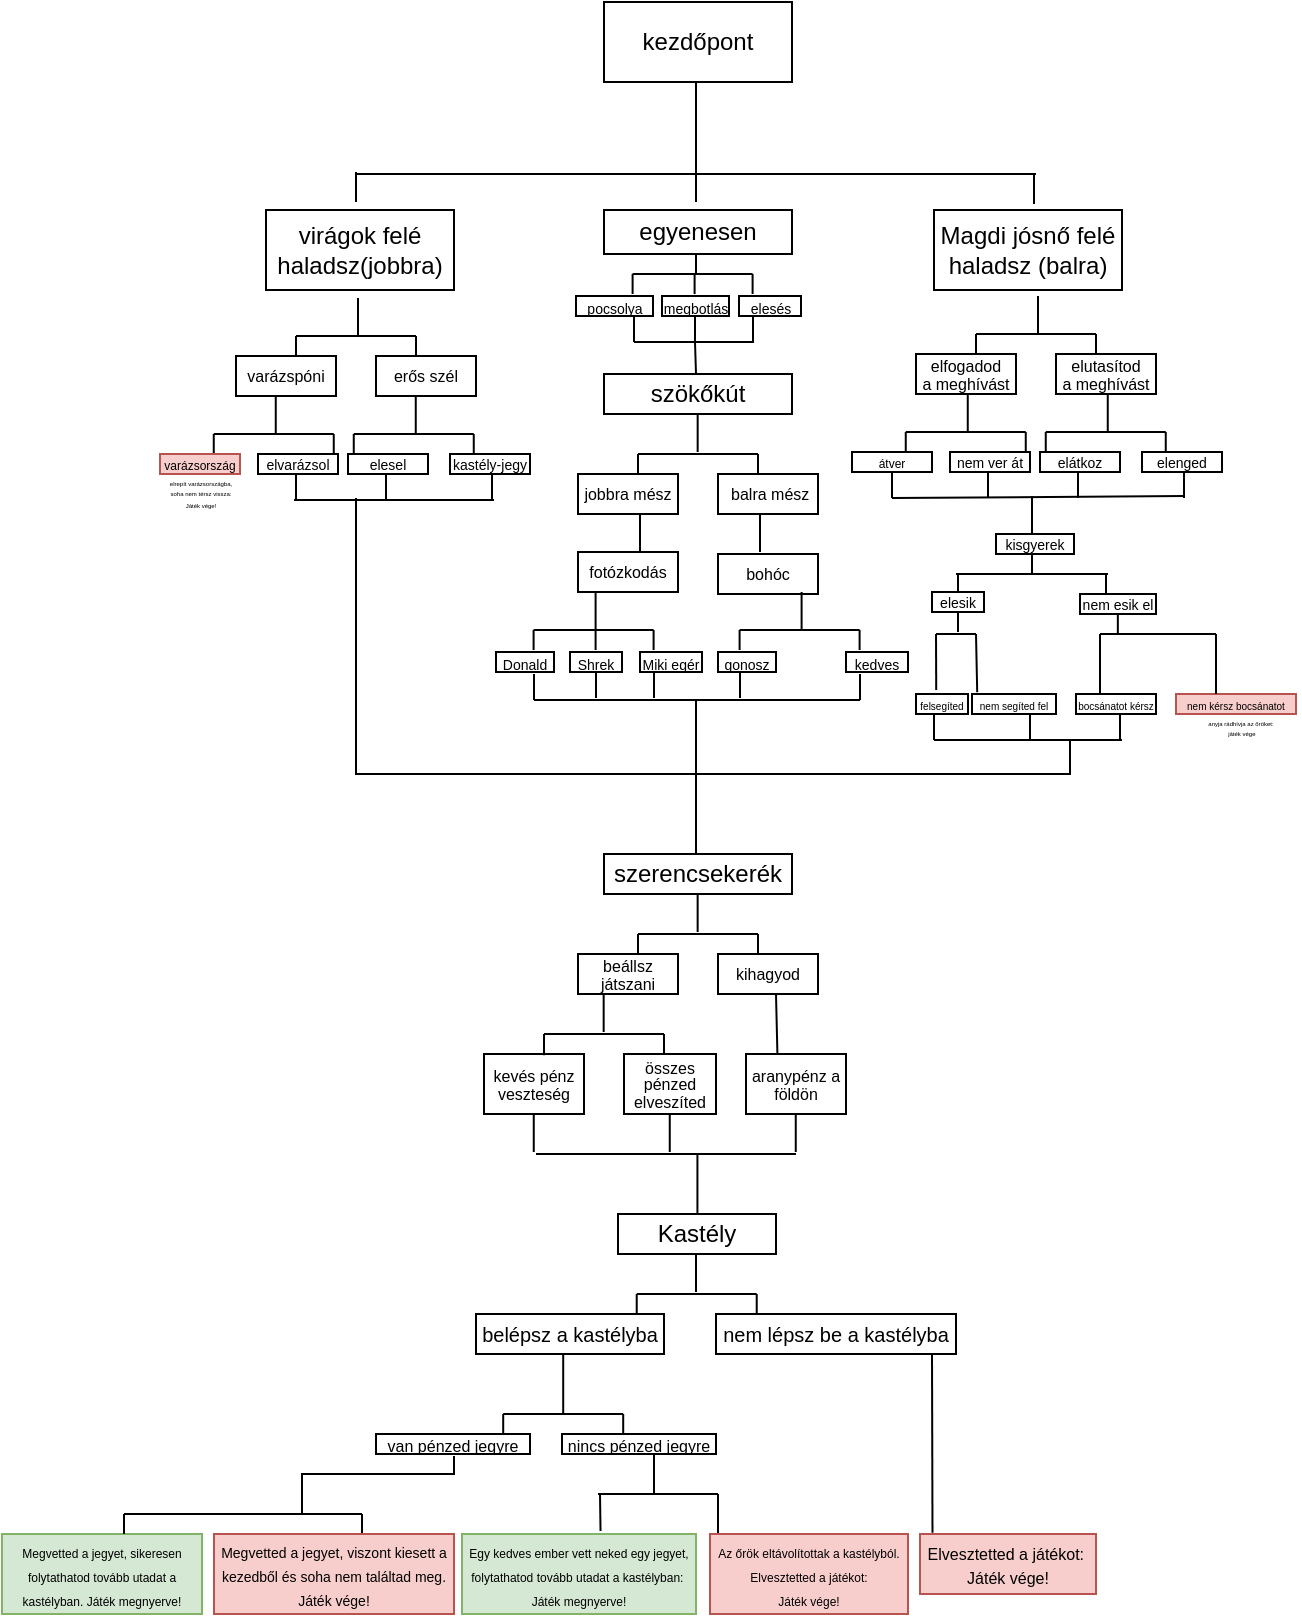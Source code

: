<mxfile version="22.0.8" type="github">
  <diagram name="1 oldal" id="inNYs5YzTZjKEzxzt32p">
    <mxGraphModel dx="819" dy="446" grid="1" gridSize="10" guides="1" tooltips="1" connect="1" arrows="1" fold="1" page="1" pageScale="1" pageWidth="827" pageHeight="1169" math="0" shadow="0">
      <root>
        <mxCell id="0" />
        <mxCell id="1" parent="0" />
        <mxCell id="H4Sd22goury7XWFfZhdw-1" value="kezdőpont" style="rounded=0;whiteSpace=wrap;html=1;" parent="1" vertex="1">
          <mxGeometry x="354" y="34" width="94" height="40" as="geometry" />
        </mxCell>
        <mxCell id="H4Sd22goury7XWFfZhdw-6" value="virágok felé haladsz(jobbra)" style="rounded=0;whiteSpace=wrap;html=1;" parent="1" vertex="1">
          <mxGeometry x="185" y="138" width="94" height="40" as="geometry" />
        </mxCell>
        <mxCell id="H4Sd22goury7XWFfZhdw-7" value="Magdi jósnő felé haladsz (balra)" style="rounded=0;whiteSpace=wrap;html=1;" parent="1" vertex="1">
          <mxGeometry x="519" y="138" width="94" height="40" as="geometry" />
        </mxCell>
        <mxCell id="H4Sd22goury7XWFfZhdw-9" value="egyenesen" style="rounded=0;whiteSpace=wrap;html=1;" parent="1" vertex="1">
          <mxGeometry x="354" y="138" width="94" height="22" as="geometry" />
        </mxCell>
        <mxCell id="H4Sd22goury7XWFfZhdw-10" value="" style="endArrow=none;html=1;rounded=0;entryX=0.5;entryY=1;entryDx=0;entryDy=0;" parent="1" edge="1">
          <mxGeometry width="50" height="50" relative="1" as="geometry">
            <mxPoint x="400" y="120" as="sourcePoint" />
            <mxPoint x="400" y="74" as="targetPoint" />
          </mxGeometry>
        </mxCell>
        <mxCell id="H4Sd22goury7XWFfZhdw-11" value="" style="endArrow=none;html=1;rounded=0;" parent="1" edge="1">
          <mxGeometry width="50" height="50" relative="1" as="geometry">
            <mxPoint x="230" y="120" as="sourcePoint" />
            <mxPoint x="400" y="120" as="targetPoint" />
          </mxGeometry>
        </mxCell>
        <mxCell id="H4Sd22goury7XWFfZhdw-12" value="" style="endArrow=none;html=1;rounded=0;" parent="1" edge="1">
          <mxGeometry width="50" height="50" relative="1" as="geometry">
            <mxPoint x="400" y="120" as="sourcePoint" />
            <mxPoint x="570" y="120" as="targetPoint" />
          </mxGeometry>
        </mxCell>
        <mxCell id="H4Sd22goury7XWFfZhdw-13" value="" style="endArrow=none;html=1;rounded=0;" parent="1" edge="1">
          <mxGeometry width="50" height="50" relative="1" as="geometry">
            <mxPoint x="230" y="134" as="sourcePoint" />
            <mxPoint x="230" y="119" as="targetPoint" />
          </mxGeometry>
        </mxCell>
        <mxCell id="H4Sd22goury7XWFfZhdw-14" value="" style="endArrow=none;html=1;rounded=0;" parent="1" edge="1">
          <mxGeometry width="50" height="50" relative="1" as="geometry">
            <mxPoint x="400" y="134" as="sourcePoint" />
            <mxPoint x="400" y="119" as="targetPoint" />
          </mxGeometry>
        </mxCell>
        <mxCell id="H4Sd22goury7XWFfZhdw-16" value="" style="endArrow=none;html=1;rounded=0;" parent="1" edge="1">
          <mxGeometry width="50" height="50" relative="1" as="geometry">
            <mxPoint x="569" y="135" as="sourcePoint" />
            <mxPoint x="569" y="120" as="targetPoint" />
          </mxGeometry>
        </mxCell>
        <mxCell id="H4Sd22goury7XWFfZhdw-17" value="" style="endArrow=none;html=1;rounded=0;" parent="1" edge="1">
          <mxGeometry width="50" height="50" relative="1" as="geometry">
            <mxPoint x="400" y="170" as="sourcePoint" />
            <mxPoint x="400" y="160" as="targetPoint" />
          </mxGeometry>
        </mxCell>
        <mxCell id="H4Sd22goury7XWFfZhdw-24" value="szökőkút" style="rounded=0;whiteSpace=wrap;html=1;" parent="1" vertex="1">
          <mxGeometry x="354" y="220" width="94" height="20" as="geometry" />
        </mxCell>
        <mxCell id="H4Sd22goury7XWFfZhdw-25" value="" style="endArrow=none;html=1;rounded=0;" parent="1" edge="1">
          <mxGeometry width="50" height="50" relative="1" as="geometry">
            <mxPoint x="400.83" y="259" as="sourcePoint" />
            <mxPoint x="400.83" y="240" as="targetPoint" />
          </mxGeometry>
        </mxCell>
        <mxCell id="H4Sd22goury7XWFfZhdw-27" value="" style="endArrow=none;html=1;rounded=0;" parent="1" edge="1">
          <mxGeometry width="50" height="50" relative="1" as="geometry">
            <mxPoint x="571" y="200" as="sourcePoint" />
            <mxPoint x="571" y="181" as="targetPoint" />
          </mxGeometry>
        </mxCell>
        <mxCell id="H4Sd22goury7XWFfZhdw-28" value="&lt;p style=&quot;line-height: 60%;&quot;&gt;&lt;font style=&quot;font-size: 8px;&quot;&gt;elfogadod&lt;br&gt;a meghívást&lt;br&gt;&lt;/font&gt;&lt;/p&gt;" style="rounded=0;whiteSpace=wrap;html=1;" parent="1" vertex="1">
          <mxGeometry x="510" y="210" width="50" height="20" as="geometry" />
        </mxCell>
        <mxCell id="H4Sd22goury7XWFfZhdw-30" value="&lt;p style=&quot;line-height: 60%;&quot;&gt;&lt;span style=&quot;font-size: 8px;&quot;&gt;elutasítod&lt;br&gt;a meghívást&lt;br&gt;&lt;/span&gt;&lt;/p&gt;" style="rounded=0;whiteSpace=wrap;html=1;" parent="1" vertex="1">
          <mxGeometry x="580" y="210" width="50" height="20" as="geometry" />
        </mxCell>
        <mxCell id="H4Sd22goury7XWFfZhdw-31" value="" style="endArrow=none;html=1;rounded=0;" parent="1" edge="1">
          <mxGeometry width="50" height="50" relative="1" as="geometry">
            <mxPoint x="540" y="200" as="sourcePoint" />
            <mxPoint x="600" y="200" as="targetPoint" />
          </mxGeometry>
        </mxCell>
        <mxCell id="H4Sd22goury7XWFfZhdw-33" value="" style="endArrow=none;html=1;rounded=0;exitX=0.6;exitY=0.02;exitDx=0;exitDy=0;exitPerimeter=0;" parent="1" source="H4Sd22goury7XWFfZhdw-28" edge="1">
          <mxGeometry width="50" height="50" relative="1" as="geometry">
            <mxPoint x="490" y="250" as="sourcePoint" />
            <mxPoint x="540" y="200" as="targetPoint" />
          </mxGeometry>
        </mxCell>
        <mxCell id="H4Sd22goury7XWFfZhdw-34" value="" style="endArrow=none;html=1;rounded=0;exitX=0.6;exitY=0.02;exitDx=0;exitDy=0;exitPerimeter=0;" parent="1" edge="1">
          <mxGeometry width="50" height="50" relative="1" as="geometry">
            <mxPoint x="600" y="210" as="sourcePoint" />
            <mxPoint x="600" y="200" as="targetPoint" />
          </mxGeometry>
        </mxCell>
        <mxCell id="H4Sd22goury7XWFfZhdw-35" value="" style="endArrow=none;html=1;rounded=0;" parent="1" edge="1">
          <mxGeometry width="50" height="50" relative="1" as="geometry">
            <mxPoint x="535.88" y="249" as="sourcePoint" />
            <mxPoint x="535.88" y="230" as="targetPoint" />
          </mxGeometry>
        </mxCell>
        <mxCell id="H4Sd22goury7XWFfZhdw-36" value="" style="endArrow=none;html=1;rounded=0;" parent="1" edge="1">
          <mxGeometry width="50" height="50" relative="1" as="geometry">
            <mxPoint x="504.88" y="249" as="sourcePoint" />
            <mxPoint x="564.88" y="249" as="targetPoint" />
          </mxGeometry>
        </mxCell>
        <mxCell id="H4Sd22goury7XWFfZhdw-37" value="" style="endArrow=none;html=1;rounded=0;exitX=0.6;exitY=0.02;exitDx=0;exitDy=0;exitPerimeter=0;" parent="1" edge="1">
          <mxGeometry width="50" height="50" relative="1" as="geometry">
            <mxPoint x="504.88" y="259" as="sourcePoint" />
            <mxPoint x="504.88" y="249" as="targetPoint" />
          </mxGeometry>
        </mxCell>
        <mxCell id="H4Sd22goury7XWFfZhdw-38" value="" style="endArrow=none;html=1;rounded=0;exitX=0.6;exitY=0.02;exitDx=0;exitDy=0;exitPerimeter=0;" parent="1" edge="1">
          <mxGeometry width="50" height="50" relative="1" as="geometry">
            <mxPoint x="564.88" y="259" as="sourcePoint" />
            <mxPoint x="564.88" y="249" as="targetPoint" />
          </mxGeometry>
        </mxCell>
        <mxCell id="H4Sd22goury7XWFfZhdw-39" value="" style="endArrow=none;html=1;rounded=0;" parent="1" edge="1">
          <mxGeometry width="50" height="50" relative="1" as="geometry">
            <mxPoint x="605.88" y="249" as="sourcePoint" />
            <mxPoint x="605.88" y="230" as="targetPoint" />
          </mxGeometry>
        </mxCell>
        <mxCell id="H4Sd22goury7XWFfZhdw-40" value="" style="endArrow=none;html=1;rounded=0;" parent="1" edge="1">
          <mxGeometry width="50" height="50" relative="1" as="geometry">
            <mxPoint x="574.88" y="249" as="sourcePoint" />
            <mxPoint x="634.88" y="249" as="targetPoint" />
          </mxGeometry>
        </mxCell>
        <mxCell id="H4Sd22goury7XWFfZhdw-41" value="" style="endArrow=none;html=1;rounded=0;exitX=0.6;exitY=0.02;exitDx=0;exitDy=0;exitPerimeter=0;" parent="1" edge="1">
          <mxGeometry width="50" height="50" relative="1" as="geometry">
            <mxPoint x="574.88" y="259" as="sourcePoint" />
            <mxPoint x="574.88" y="249" as="targetPoint" />
          </mxGeometry>
        </mxCell>
        <mxCell id="H4Sd22goury7XWFfZhdw-42" value="" style="endArrow=none;html=1;rounded=0;exitX=0.6;exitY=0.02;exitDx=0;exitDy=0;exitPerimeter=0;" parent="1" edge="1">
          <mxGeometry width="50" height="50" relative="1" as="geometry">
            <mxPoint x="634.88" y="259" as="sourcePoint" />
            <mxPoint x="634.88" y="249" as="targetPoint" />
          </mxGeometry>
        </mxCell>
        <mxCell id="H4Sd22goury7XWFfZhdw-43" value="&lt;p style=&quot;line-height: 60%;&quot;&gt;&lt;font style=&quot;font-size: 6px;&quot;&gt;átver&lt;/font&gt;&lt;/p&gt;" style="rounded=0;whiteSpace=wrap;html=1;" parent="1" vertex="1">
          <mxGeometry x="478" y="259" width="40" height="10" as="geometry" />
        </mxCell>
        <mxCell id="H4Sd22goury7XWFfZhdw-44" value="&lt;p style=&quot;line-height: 91%;&quot;&gt;&lt;span style=&quot;font-size: 7px;&quot;&gt;nem ver át&lt;/span&gt;&lt;/p&gt;" style="rounded=0;whiteSpace=wrap;html=1;" parent="1" vertex="1">
          <mxGeometry x="527" y="259" width="40" height="10" as="geometry" />
        </mxCell>
        <mxCell id="H4Sd22goury7XWFfZhdw-45" value="&lt;p style=&quot;line-height: 91%;&quot;&gt;&lt;span style=&quot;font-size: 7px;&quot;&gt;elátkoz&lt;/span&gt;&lt;/p&gt;" style="rounded=0;whiteSpace=wrap;html=1;" parent="1" vertex="1">
          <mxGeometry x="572" y="259" width="40" height="10" as="geometry" />
        </mxCell>
        <mxCell id="H4Sd22goury7XWFfZhdw-46" value="&lt;p style=&quot;line-height: 91%;&quot;&gt;&lt;span style=&quot;font-size: 7px;&quot;&gt;elenged&lt;/span&gt;&lt;/p&gt;" style="rounded=0;whiteSpace=wrap;html=1;" parent="1" vertex="1">
          <mxGeometry x="623" y="259" width="40" height="10" as="geometry" />
        </mxCell>
        <mxCell id="H4Sd22goury7XWFfZhdw-47" value="" style="endArrow=none;html=1;rounded=0;" parent="1" edge="1">
          <mxGeometry width="50" height="50" relative="1" as="geometry">
            <mxPoint x="498" y="282" as="sourcePoint" />
            <mxPoint x="498" y="269" as="targetPoint" />
          </mxGeometry>
        </mxCell>
        <mxCell id="H4Sd22goury7XWFfZhdw-48" value="" style="endArrow=none;html=1;rounded=0;" parent="1" edge="1">
          <mxGeometry width="50" height="50" relative="1" as="geometry">
            <mxPoint x="546" y="282" as="sourcePoint" />
            <mxPoint x="546" y="269" as="targetPoint" />
          </mxGeometry>
        </mxCell>
        <mxCell id="H4Sd22goury7XWFfZhdw-49" value="" style="endArrow=none;html=1;rounded=0;" parent="1" edge="1">
          <mxGeometry width="50" height="50" relative="1" as="geometry">
            <mxPoint x="591" y="282" as="sourcePoint" />
            <mxPoint x="591" y="269" as="targetPoint" />
          </mxGeometry>
        </mxCell>
        <mxCell id="H4Sd22goury7XWFfZhdw-50" value="" style="endArrow=none;html=1;rounded=0;" parent="1" edge="1">
          <mxGeometry width="50" height="50" relative="1" as="geometry">
            <mxPoint x="644" y="282" as="sourcePoint" />
            <mxPoint x="644" y="269" as="targetPoint" />
          </mxGeometry>
        </mxCell>
        <mxCell id="H4Sd22goury7XWFfZhdw-51" value="" style="endArrow=none;html=1;rounded=0;" parent="1" edge="1">
          <mxGeometry width="50" height="50" relative="1" as="geometry">
            <mxPoint x="498" y="282" as="sourcePoint" />
            <mxPoint x="644" y="281" as="targetPoint" />
          </mxGeometry>
        </mxCell>
        <mxCell id="H4Sd22goury7XWFfZhdw-54" value="" style="endArrow=none;html=1;rounded=0;" parent="1" edge="1">
          <mxGeometry width="50" height="50" relative="1" as="geometry">
            <mxPoint x="231" y="201" as="sourcePoint" />
            <mxPoint x="231" y="182" as="targetPoint" />
          </mxGeometry>
        </mxCell>
        <mxCell id="H4Sd22goury7XWFfZhdw-55" value="&lt;p style=&quot;line-height: 60%;&quot;&gt;&lt;font style=&quot;font-size: 8px;&quot;&gt;varázspóni&lt;/font&gt;&lt;/p&gt;" style="rounded=0;whiteSpace=wrap;html=1;" parent="1" vertex="1">
          <mxGeometry x="170" y="211" width="50" height="20" as="geometry" />
        </mxCell>
        <mxCell id="H4Sd22goury7XWFfZhdw-56" value="&lt;p style=&quot;line-height: 60%;&quot;&gt;&lt;span style=&quot;font-size: 8px;&quot;&gt;erős szél&lt;/span&gt;&lt;/p&gt;" style="rounded=0;whiteSpace=wrap;html=1;" parent="1" vertex="1">
          <mxGeometry x="240" y="211" width="50" height="20" as="geometry" />
        </mxCell>
        <mxCell id="H4Sd22goury7XWFfZhdw-57" value="" style="endArrow=none;html=1;rounded=0;" parent="1" edge="1">
          <mxGeometry width="50" height="50" relative="1" as="geometry">
            <mxPoint x="200" y="201" as="sourcePoint" />
            <mxPoint x="260" y="201" as="targetPoint" />
          </mxGeometry>
        </mxCell>
        <mxCell id="H4Sd22goury7XWFfZhdw-58" value="" style="endArrow=none;html=1;rounded=0;exitX=0.6;exitY=0.02;exitDx=0;exitDy=0;exitPerimeter=0;" parent="1" source="H4Sd22goury7XWFfZhdw-55" edge="1">
          <mxGeometry width="50" height="50" relative="1" as="geometry">
            <mxPoint x="150" y="251" as="sourcePoint" />
            <mxPoint x="200" y="201" as="targetPoint" />
          </mxGeometry>
        </mxCell>
        <mxCell id="H4Sd22goury7XWFfZhdw-59" value="" style="endArrow=none;html=1;rounded=0;exitX=0.6;exitY=0.02;exitDx=0;exitDy=0;exitPerimeter=0;" parent="1" edge="1">
          <mxGeometry width="50" height="50" relative="1" as="geometry">
            <mxPoint x="260" y="211" as="sourcePoint" />
            <mxPoint x="260" y="201" as="targetPoint" />
          </mxGeometry>
        </mxCell>
        <mxCell id="H4Sd22goury7XWFfZhdw-60" value="" style="endArrow=none;html=1;rounded=0;" parent="1" edge="1">
          <mxGeometry width="50" height="50" relative="1" as="geometry">
            <mxPoint x="189.88" y="250" as="sourcePoint" />
            <mxPoint x="189.88" y="231" as="targetPoint" />
          </mxGeometry>
        </mxCell>
        <mxCell id="H4Sd22goury7XWFfZhdw-61" value="" style="endArrow=none;html=1;rounded=0;" parent="1" edge="1">
          <mxGeometry width="50" height="50" relative="1" as="geometry">
            <mxPoint x="158.88" y="250" as="sourcePoint" />
            <mxPoint x="218.88" y="250" as="targetPoint" />
          </mxGeometry>
        </mxCell>
        <mxCell id="H4Sd22goury7XWFfZhdw-62" value="" style="endArrow=none;html=1;rounded=0;exitX=0.6;exitY=0.02;exitDx=0;exitDy=0;exitPerimeter=0;" parent="1" edge="1">
          <mxGeometry width="50" height="50" relative="1" as="geometry">
            <mxPoint x="158.88" y="260" as="sourcePoint" />
            <mxPoint x="158.88" y="250" as="targetPoint" />
          </mxGeometry>
        </mxCell>
        <mxCell id="H4Sd22goury7XWFfZhdw-63" value="" style="endArrow=none;html=1;rounded=0;exitX=0.6;exitY=0.02;exitDx=0;exitDy=0;exitPerimeter=0;" parent="1" edge="1">
          <mxGeometry width="50" height="50" relative="1" as="geometry">
            <mxPoint x="218.88" y="260" as="sourcePoint" />
            <mxPoint x="218.88" y="250" as="targetPoint" />
          </mxGeometry>
        </mxCell>
        <mxCell id="H4Sd22goury7XWFfZhdw-64" value="" style="endArrow=none;html=1;rounded=0;" parent="1" edge="1">
          <mxGeometry width="50" height="50" relative="1" as="geometry">
            <mxPoint x="259.88" y="250" as="sourcePoint" />
            <mxPoint x="259.88" y="231" as="targetPoint" />
          </mxGeometry>
        </mxCell>
        <mxCell id="H4Sd22goury7XWFfZhdw-65" value="" style="endArrow=none;html=1;rounded=0;" parent="1" edge="1">
          <mxGeometry width="50" height="50" relative="1" as="geometry">
            <mxPoint x="228.88" y="250" as="sourcePoint" />
            <mxPoint x="288.88" y="250" as="targetPoint" />
          </mxGeometry>
        </mxCell>
        <mxCell id="H4Sd22goury7XWFfZhdw-66" value="" style="endArrow=none;html=1;rounded=0;exitX=0.6;exitY=0.02;exitDx=0;exitDy=0;exitPerimeter=0;" parent="1" edge="1">
          <mxGeometry width="50" height="50" relative="1" as="geometry">
            <mxPoint x="228.88" y="260" as="sourcePoint" />
            <mxPoint x="228.88" y="250" as="targetPoint" />
          </mxGeometry>
        </mxCell>
        <mxCell id="H4Sd22goury7XWFfZhdw-67" value="" style="endArrow=none;html=1;rounded=0;exitX=0.6;exitY=0.02;exitDx=0;exitDy=0;exitPerimeter=0;" parent="1" edge="1">
          <mxGeometry width="50" height="50" relative="1" as="geometry">
            <mxPoint x="288.88" y="260" as="sourcePoint" />
            <mxPoint x="288.88" y="250" as="targetPoint" />
          </mxGeometry>
        </mxCell>
        <mxCell id="H4Sd22goury7XWFfZhdw-68" value="&lt;p style=&quot;line-height: 60%;&quot;&gt;&lt;font style=&quot;font-size: 6px;&quot;&gt;varázsország&lt;/font&gt;&lt;/p&gt;" style="rounded=0;whiteSpace=wrap;html=1;fillColor=#f8cecc;strokeColor=#b85450;" parent="1" vertex="1">
          <mxGeometry x="132" y="260" width="40" height="10" as="geometry" />
        </mxCell>
        <mxCell id="H4Sd22goury7XWFfZhdw-69" value="&lt;p style=&quot;line-height: 91%;&quot;&gt;&lt;span style=&quot;font-size: 7px;&quot;&gt;elvarázsol&lt;/span&gt;&lt;/p&gt;" style="rounded=0;whiteSpace=wrap;html=1;" parent="1" vertex="1">
          <mxGeometry x="181" y="260" width="40" height="10" as="geometry" />
        </mxCell>
        <mxCell id="H4Sd22goury7XWFfZhdw-70" value="&lt;p style=&quot;line-height: 91%;&quot;&gt;&lt;span style=&quot;font-size: 7px;&quot;&gt;elesel&lt;/span&gt;&lt;/p&gt;" style="rounded=0;whiteSpace=wrap;html=1;" parent="1" vertex="1">
          <mxGeometry x="226" y="260" width="40" height="10" as="geometry" />
        </mxCell>
        <mxCell id="H4Sd22goury7XWFfZhdw-71" value="&lt;p style=&quot;line-height: 91%;&quot;&gt;&lt;span style=&quot;font-size: 7px;&quot;&gt;kastély-jegy&lt;/span&gt;&lt;/p&gt;" style="rounded=0;whiteSpace=wrap;html=1;" parent="1" vertex="1">
          <mxGeometry x="277" y="260" width="40" height="10" as="geometry" />
        </mxCell>
        <mxCell id="H4Sd22goury7XWFfZhdw-73" value="" style="endArrow=none;html=1;rounded=0;" parent="1" edge="1">
          <mxGeometry width="50" height="50" relative="1" as="geometry">
            <mxPoint x="200" y="283" as="sourcePoint" />
            <mxPoint x="200" y="270" as="targetPoint" />
          </mxGeometry>
        </mxCell>
        <mxCell id="H4Sd22goury7XWFfZhdw-74" value="" style="endArrow=none;html=1;rounded=0;" parent="1" edge="1">
          <mxGeometry width="50" height="50" relative="1" as="geometry">
            <mxPoint x="245" y="283" as="sourcePoint" />
            <mxPoint x="245" y="270" as="targetPoint" />
          </mxGeometry>
        </mxCell>
        <mxCell id="H4Sd22goury7XWFfZhdw-75" value="" style="endArrow=none;html=1;rounded=0;" parent="1" edge="1">
          <mxGeometry width="50" height="50" relative="1" as="geometry">
            <mxPoint x="298" y="283" as="sourcePoint" />
            <mxPoint x="298" y="270" as="targetPoint" />
          </mxGeometry>
        </mxCell>
        <mxCell id="H4Sd22goury7XWFfZhdw-76" value="" style="endArrow=none;html=1;rounded=0;" parent="1" edge="1">
          <mxGeometry width="50" height="50" relative="1" as="geometry">
            <mxPoint x="199" y="283" as="sourcePoint" />
            <mxPoint x="299" y="283" as="targetPoint" />
          </mxGeometry>
        </mxCell>
        <mxCell id="H4Sd22goury7XWFfZhdw-84" value="&lt;p style=&quot;line-height: 60%;&quot;&gt;&lt;span style=&quot;font-size: 8px;&quot;&gt;jobbra mész&lt;/span&gt;&lt;/p&gt;" style="rounded=0;whiteSpace=wrap;html=1;" parent="1" vertex="1">
          <mxGeometry x="341" y="270" width="50" height="20" as="geometry" />
        </mxCell>
        <mxCell id="H4Sd22goury7XWFfZhdw-85" value="&lt;p style=&quot;line-height: 60%;&quot;&gt;&lt;span style=&quot;font-size: 8px;&quot;&gt;&amp;nbsp;balra mész&lt;/span&gt;&lt;/p&gt;" style="rounded=0;whiteSpace=wrap;html=1;" parent="1" vertex="1">
          <mxGeometry x="411" y="270" width="50" height="20" as="geometry" />
        </mxCell>
        <mxCell id="H4Sd22goury7XWFfZhdw-86" value="" style="endArrow=none;html=1;rounded=0;" parent="1" edge="1">
          <mxGeometry width="50" height="50" relative="1" as="geometry">
            <mxPoint x="371" y="260" as="sourcePoint" />
            <mxPoint x="431" y="260" as="targetPoint" />
          </mxGeometry>
        </mxCell>
        <mxCell id="H4Sd22goury7XWFfZhdw-87" value="" style="endArrow=none;html=1;rounded=0;exitX=0.6;exitY=0.02;exitDx=0;exitDy=0;exitPerimeter=0;" parent="1" source="H4Sd22goury7XWFfZhdw-84" edge="1">
          <mxGeometry width="50" height="50" relative="1" as="geometry">
            <mxPoint x="321" y="310" as="sourcePoint" />
            <mxPoint x="371" y="260" as="targetPoint" />
          </mxGeometry>
        </mxCell>
        <mxCell id="H4Sd22goury7XWFfZhdw-88" value="" style="endArrow=none;html=1;rounded=0;exitX=0.6;exitY=0.02;exitDx=0;exitDy=0;exitPerimeter=0;" parent="1" edge="1">
          <mxGeometry width="50" height="50" relative="1" as="geometry">
            <mxPoint x="431" y="270" as="sourcePoint" />
            <mxPoint x="431" y="260" as="targetPoint" />
          </mxGeometry>
        </mxCell>
        <mxCell id="H4Sd22goury7XWFfZhdw-90" value="" style="endArrow=none;html=1;rounded=0;" parent="1" edge="1">
          <mxGeometry width="50" height="50" relative="1" as="geometry">
            <mxPoint x="372" y="309" as="sourcePoint" />
            <mxPoint x="372" y="290" as="targetPoint" />
          </mxGeometry>
        </mxCell>
        <mxCell id="H4Sd22goury7XWFfZhdw-91" value="" style="endArrow=none;html=1;rounded=0;" parent="1" edge="1">
          <mxGeometry width="50" height="50" relative="1" as="geometry">
            <mxPoint x="432" y="309" as="sourcePoint" />
            <mxPoint x="432" y="290" as="targetPoint" />
          </mxGeometry>
        </mxCell>
        <mxCell id="H4Sd22goury7XWFfZhdw-92" value="&lt;p style=&quot;line-height: 60%;&quot;&gt;&lt;span style=&quot;font-size: 8px;&quot;&gt;bohóc&lt;/span&gt;&lt;/p&gt;" style="rounded=0;whiteSpace=wrap;html=1;" parent="1" vertex="1">
          <mxGeometry x="411" y="310" width="50" height="20" as="geometry" />
        </mxCell>
        <mxCell id="H4Sd22goury7XWFfZhdw-94" value="&lt;p style=&quot;line-height: 60%;&quot;&gt;&lt;span style=&quot;font-size: 8px;&quot;&gt;fotózkodás&lt;/span&gt;&lt;/p&gt;" style="rounded=0;whiteSpace=wrap;html=1;" parent="1" vertex="1">
          <mxGeometry x="341" y="309" width="50" height="20" as="geometry" />
        </mxCell>
        <mxCell id="H4Sd22goury7XWFfZhdw-102" value="" style="endArrow=none;html=1;rounded=0;" parent="1" edge="1">
          <mxGeometry width="50" height="50" relative="1" as="geometry">
            <mxPoint x="349.8" y="348" as="sourcePoint" />
            <mxPoint x="349.8" y="329" as="targetPoint" />
          </mxGeometry>
        </mxCell>
        <mxCell id="H4Sd22goury7XWFfZhdw-103" value="" style="endArrow=none;html=1;rounded=0;" parent="1" edge="1">
          <mxGeometry width="50" height="50" relative="1" as="geometry">
            <mxPoint x="318.8" y="348" as="sourcePoint" />
            <mxPoint x="378.8" y="348" as="targetPoint" />
          </mxGeometry>
        </mxCell>
        <mxCell id="H4Sd22goury7XWFfZhdw-104" value="" style="endArrow=none;html=1;rounded=0;exitX=0.6;exitY=0.02;exitDx=0;exitDy=0;exitPerimeter=0;" parent="1" edge="1">
          <mxGeometry width="50" height="50" relative="1" as="geometry">
            <mxPoint x="318.8" y="358" as="sourcePoint" />
            <mxPoint x="318.8" y="348" as="targetPoint" />
          </mxGeometry>
        </mxCell>
        <mxCell id="H4Sd22goury7XWFfZhdw-105" value="" style="endArrow=none;html=1;rounded=0;exitX=0.6;exitY=0.02;exitDx=0;exitDy=0;exitPerimeter=0;" parent="1" edge="1">
          <mxGeometry width="50" height="50" relative="1" as="geometry">
            <mxPoint x="378.8" y="358" as="sourcePoint" />
            <mxPoint x="378.8" y="348" as="targetPoint" />
          </mxGeometry>
        </mxCell>
        <mxCell id="H4Sd22goury7XWFfZhdw-106" value="" style="endArrow=none;html=1;rounded=0;exitX=0.6;exitY=0.02;exitDx=0;exitDy=0;exitPerimeter=0;" parent="1" edge="1">
          <mxGeometry width="50" height="50" relative="1" as="geometry">
            <mxPoint x="349.8" y="358" as="sourcePoint" />
            <mxPoint x="349.8" y="348" as="targetPoint" />
          </mxGeometry>
        </mxCell>
        <mxCell id="H4Sd22goury7XWFfZhdw-107" value="&lt;font style=&quot;font-size: 7px;&quot;&gt;Donald&lt;/font&gt;" style="rounded=0;whiteSpace=wrap;html=1;" parent="1" vertex="1">
          <mxGeometry x="300" y="359" width="29" height="10" as="geometry" />
        </mxCell>
        <mxCell id="H4Sd22goury7XWFfZhdw-108" value="&lt;font style=&quot;font-size: 7px;&quot;&gt;Shrek&lt;/font&gt;" style="rounded=0;whiteSpace=wrap;html=1;" parent="1" vertex="1">
          <mxGeometry x="337" y="359" width="26" height="10" as="geometry" />
        </mxCell>
        <mxCell id="H4Sd22goury7XWFfZhdw-109" value="&lt;span style=&quot;font-size: 7px;&quot;&gt;Miki egér&lt;/span&gt;" style="rounded=0;whiteSpace=wrap;html=1;" parent="1" vertex="1">
          <mxGeometry x="372" y="359" width="31" height="10" as="geometry" />
        </mxCell>
        <mxCell id="H4Sd22goury7XWFfZhdw-110" value="" style="endArrow=none;html=1;rounded=0;" parent="1" edge="1">
          <mxGeometry width="50" height="50" relative="1" as="geometry">
            <mxPoint x="452.8" y="348" as="sourcePoint" />
            <mxPoint x="452.8" y="329" as="targetPoint" />
          </mxGeometry>
        </mxCell>
        <mxCell id="H4Sd22goury7XWFfZhdw-111" value="" style="endArrow=none;html=1;rounded=0;" parent="1" edge="1">
          <mxGeometry width="50" height="50" relative="1" as="geometry">
            <mxPoint x="421.8" y="348" as="sourcePoint" />
            <mxPoint x="481.8" y="348" as="targetPoint" />
          </mxGeometry>
        </mxCell>
        <mxCell id="H4Sd22goury7XWFfZhdw-112" value="" style="endArrow=none;html=1;rounded=0;exitX=0.6;exitY=0.02;exitDx=0;exitDy=0;exitPerimeter=0;" parent="1" edge="1">
          <mxGeometry width="50" height="50" relative="1" as="geometry">
            <mxPoint x="421.8" y="358" as="sourcePoint" />
            <mxPoint x="421.8" y="348" as="targetPoint" />
          </mxGeometry>
        </mxCell>
        <mxCell id="H4Sd22goury7XWFfZhdw-113" value="" style="endArrow=none;html=1;rounded=0;exitX=0.6;exitY=0.02;exitDx=0;exitDy=0;exitPerimeter=0;" parent="1" edge="1">
          <mxGeometry width="50" height="50" relative="1" as="geometry">
            <mxPoint x="481.8" y="358" as="sourcePoint" />
            <mxPoint x="481.8" y="348" as="targetPoint" />
          </mxGeometry>
        </mxCell>
        <mxCell id="H4Sd22goury7XWFfZhdw-115" value="&lt;span style=&quot;font-size: 7px;&quot;&gt;gonosz&lt;/span&gt;" style="rounded=0;whiteSpace=wrap;html=1;" parent="1" vertex="1">
          <mxGeometry x="411" y="359" width="29" height="10" as="geometry" />
        </mxCell>
        <mxCell id="H4Sd22goury7XWFfZhdw-117" value="&lt;span style=&quot;font-size: 7px;&quot;&gt;kedves&lt;/span&gt;" style="rounded=0;whiteSpace=wrap;html=1;" parent="1" vertex="1">
          <mxGeometry x="475" y="359" width="31" height="10" as="geometry" />
        </mxCell>
        <mxCell id="H4Sd22goury7XWFfZhdw-119" value="" style="endArrow=none;html=1;rounded=0;" parent="1" edge="1">
          <mxGeometry width="50" height="50" relative="1" as="geometry">
            <mxPoint x="350" y="382" as="sourcePoint" />
            <mxPoint x="350" y="369" as="targetPoint" />
          </mxGeometry>
        </mxCell>
        <mxCell id="H4Sd22goury7XWFfZhdw-120" value="" style="endArrow=none;html=1;rounded=0;" parent="1" edge="1">
          <mxGeometry width="50" height="50" relative="1" as="geometry">
            <mxPoint x="379" y="382" as="sourcePoint" />
            <mxPoint x="379" y="369" as="targetPoint" />
          </mxGeometry>
        </mxCell>
        <mxCell id="H4Sd22goury7XWFfZhdw-121" value="" style="endArrow=none;html=1;rounded=0;" parent="1" edge="1">
          <mxGeometry width="50" height="50" relative="1" as="geometry">
            <mxPoint x="422" y="382" as="sourcePoint" />
            <mxPoint x="422" y="369" as="targetPoint" />
          </mxGeometry>
        </mxCell>
        <mxCell id="H4Sd22goury7XWFfZhdw-122" value="" style="endArrow=none;html=1;rounded=0;" parent="1" edge="1">
          <mxGeometry width="50" height="50" relative="1" as="geometry">
            <mxPoint x="482" y="383" as="sourcePoint" />
            <mxPoint x="482" y="370" as="targetPoint" />
          </mxGeometry>
        </mxCell>
        <mxCell id="H4Sd22goury7XWFfZhdw-123" value="" style="endArrow=none;html=1;rounded=0;" parent="1" edge="1">
          <mxGeometry width="50" height="50" relative="1" as="geometry">
            <mxPoint x="319" y="383" as="sourcePoint" />
            <mxPoint x="482" y="383" as="targetPoint" />
          </mxGeometry>
        </mxCell>
        <mxCell id="H4Sd22goury7XWFfZhdw-124" value="" style="endArrow=none;html=1;rounded=0;" parent="1" edge="1">
          <mxGeometry width="50" height="50" relative="1" as="geometry">
            <mxPoint x="319" y="383" as="sourcePoint" />
            <mxPoint x="319" y="370" as="targetPoint" />
          </mxGeometry>
        </mxCell>
        <mxCell id="H4Sd22goury7XWFfZhdw-126" value="" style="endArrow=none;html=1;rounded=0;" parent="1" edge="1">
          <mxGeometry width="50" height="50" relative="1" as="geometry">
            <mxPoint x="400" y="420" as="sourcePoint" />
            <mxPoint x="400" y="383" as="targetPoint" />
          </mxGeometry>
        </mxCell>
        <mxCell id="H4Sd22goury7XWFfZhdw-127" value="" style="endArrow=none;html=1;rounded=0;" parent="1" edge="1">
          <mxGeometry width="50" height="50" relative="1" as="geometry">
            <mxPoint x="568" y="300" as="sourcePoint" />
            <mxPoint x="568" y="281" as="targetPoint" />
          </mxGeometry>
        </mxCell>
        <mxCell id="H4Sd22goury7XWFfZhdw-128" value="&lt;font style=&quot;font-size: 7px;&quot;&gt;kisgyerek&lt;/font&gt;" style="whiteSpace=wrap;html=1;fontSize=9;" parent="1" vertex="1">
          <mxGeometry x="550" y="300" width="39" height="10" as="geometry" />
        </mxCell>
        <mxCell id="H4Sd22goury7XWFfZhdw-130" value="" style="endArrow=none;html=1;rounded=0;" parent="1" edge="1">
          <mxGeometry width="50" height="50" relative="1" as="geometry">
            <mxPoint x="568" y="320" as="sourcePoint" />
            <mxPoint x="568" y="310" as="targetPoint" />
          </mxGeometry>
        </mxCell>
        <mxCell id="H4Sd22goury7XWFfZhdw-131" value="" style="endArrow=none;html=1;rounded=0;" parent="1" edge="1">
          <mxGeometry width="50" height="50" relative="1" as="geometry">
            <mxPoint x="530" y="320" as="sourcePoint" />
            <mxPoint x="606" y="320" as="targetPoint" />
          </mxGeometry>
        </mxCell>
        <mxCell id="H4Sd22goury7XWFfZhdw-133" value="" style="endArrow=none;html=1;rounded=0;" parent="1" edge="1">
          <mxGeometry width="50" height="50" relative="1" as="geometry">
            <mxPoint x="531" y="330" as="sourcePoint" />
            <mxPoint x="531" y="320" as="targetPoint" />
          </mxGeometry>
        </mxCell>
        <mxCell id="H4Sd22goury7XWFfZhdw-134" value="" style="endArrow=none;html=1;rounded=0;" parent="1" edge="1">
          <mxGeometry width="50" height="50" relative="1" as="geometry">
            <mxPoint x="605" y="330" as="sourcePoint" />
            <mxPoint x="605" y="320" as="targetPoint" />
          </mxGeometry>
        </mxCell>
        <mxCell id="H4Sd22goury7XWFfZhdw-135" value="&lt;font style=&quot;font-size: 7px;&quot;&gt;elesik&lt;/font&gt;" style="whiteSpace=wrap;html=1;fontSize=9;" parent="1" vertex="1">
          <mxGeometry x="518" y="329" width="26" height="10" as="geometry" />
        </mxCell>
        <mxCell id="H4Sd22goury7XWFfZhdw-136" value="&lt;span style=&quot;font-size: 7px;&quot;&gt;nem esik el&lt;/span&gt;" style="whiteSpace=wrap;html=1;fontSize=9;" parent="1" vertex="1">
          <mxGeometry x="592" y="330" width="38" height="10" as="geometry" />
        </mxCell>
        <mxCell id="H4Sd22goury7XWFfZhdw-137" value="" style="endArrow=none;html=1;rounded=0;entryX=0.5;entryY=1;entryDx=0;entryDy=0;" parent="1" target="H4Sd22goury7XWFfZhdw-135" edge="1">
          <mxGeometry width="50" height="50" relative="1" as="geometry">
            <mxPoint x="531" y="349" as="sourcePoint" />
            <mxPoint x="532" y="341" as="targetPoint" />
          </mxGeometry>
        </mxCell>
        <mxCell id="H4Sd22goury7XWFfZhdw-138" value="" style="endArrow=none;html=1;rounded=0;" parent="1" edge="1">
          <mxGeometry width="50" height="50" relative="1" as="geometry">
            <mxPoint x="520" y="350" as="sourcePoint" />
            <mxPoint x="540" y="350" as="targetPoint" />
          </mxGeometry>
        </mxCell>
        <mxCell id="H4Sd22goury7XWFfZhdw-139" value="" style="endArrow=none;html=1;rounded=0;exitX=0.389;exitY=-0.196;exitDx=0;exitDy=0;exitPerimeter=0;" parent="1" source="H4Sd22goury7XWFfZhdw-141" edge="1">
          <mxGeometry width="50" height="50" relative="1" as="geometry">
            <mxPoint x="530" y="370" as="sourcePoint" />
            <mxPoint x="520" y="350" as="targetPoint" />
          </mxGeometry>
        </mxCell>
        <mxCell id="H4Sd22goury7XWFfZhdw-140" value="" style="endArrow=none;html=1;rounded=0;exitX=0.062;exitY=-0.084;exitDx=0;exitDy=0;exitPerimeter=0;" parent="1" source="H4Sd22goury7XWFfZhdw-142" edge="1">
          <mxGeometry width="50" height="50" relative="1" as="geometry">
            <mxPoint x="540" y="380" as="sourcePoint" />
            <mxPoint x="540" y="350" as="targetPoint" />
          </mxGeometry>
        </mxCell>
        <mxCell id="H4Sd22goury7XWFfZhdw-141" value="&lt;font style=&quot;font-size: 5px;&quot;&gt;felsegíted&lt;/font&gt;" style="whiteSpace=wrap;html=1;fontSize=9;" parent="1" vertex="1">
          <mxGeometry x="510" y="380" width="26" height="10" as="geometry" />
        </mxCell>
        <mxCell id="H4Sd22goury7XWFfZhdw-142" value="&lt;font style=&quot;font-size: 5px;&quot;&gt;nem segíted fel&lt;/font&gt;" style="whiteSpace=wrap;html=1;fontSize=9;" parent="1" vertex="1">
          <mxGeometry x="538" y="380" width="42" height="10" as="geometry" />
        </mxCell>
        <mxCell id="H4Sd22goury7XWFfZhdw-143" value="" style="endArrow=none;html=1;rounded=0;" parent="1" edge="1">
          <mxGeometry width="50" height="50" relative="1" as="geometry">
            <mxPoint x="602" y="350" as="sourcePoint" />
            <mxPoint x="660" y="350" as="targetPoint" />
          </mxGeometry>
        </mxCell>
        <mxCell id="H4Sd22goury7XWFfZhdw-144" value="" style="endArrow=none;html=1;rounded=0;" parent="1" edge="1">
          <mxGeometry width="50" height="50" relative="1" as="geometry">
            <mxPoint x="602" y="380" as="sourcePoint" />
            <mxPoint x="602" y="350" as="targetPoint" />
          </mxGeometry>
        </mxCell>
        <mxCell id="H4Sd22goury7XWFfZhdw-146" value="&lt;span style=&quot;font-size: 5px;&quot;&gt;bocsánatot kérsz&lt;/span&gt;" style="whiteSpace=wrap;html=1;fontSize=9;" parent="1" vertex="1">
          <mxGeometry x="590" y="380" width="40" height="10" as="geometry" />
        </mxCell>
        <mxCell id="H4Sd22goury7XWFfZhdw-147" value="&lt;span style=&quot;font-size: 5px;&quot;&gt;nem kérsz bocsánatot&lt;/span&gt;" style="whiteSpace=wrap;html=1;fontSize=9;fillColor=#f8cecc;strokeColor=#b85450;" parent="1" vertex="1">
          <mxGeometry x="640" y="380" width="60" height="10" as="geometry" />
        </mxCell>
        <mxCell id="H4Sd22goury7XWFfZhdw-148" value="" style="endArrow=none;html=1;rounded=0;entryX=0.5;entryY=1;entryDx=0;entryDy=0;" parent="1" edge="1">
          <mxGeometry width="50" height="50" relative="1" as="geometry">
            <mxPoint x="610.92" y="350" as="sourcePoint" />
            <mxPoint x="610.92" y="340" as="targetPoint" />
          </mxGeometry>
        </mxCell>
        <mxCell id="H4Sd22goury7XWFfZhdw-149" value="" style="endArrow=none;html=1;rounded=0;" parent="1" edge="1">
          <mxGeometry width="50" height="50" relative="1" as="geometry">
            <mxPoint x="660" y="380" as="sourcePoint" />
            <mxPoint x="660" y="350" as="targetPoint" />
          </mxGeometry>
        </mxCell>
        <mxCell id="H4Sd22goury7XWFfZhdw-150" value="" style="endArrow=none;html=1;rounded=0;" parent="1" edge="1">
          <mxGeometry width="50" height="50" relative="1" as="geometry">
            <mxPoint x="519" y="403" as="sourcePoint" />
            <mxPoint x="519" y="390" as="targetPoint" />
          </mxGeometry>
        </mxCell>
        <mxCell id="H4Sd22goury7XWFfZhdw-151" value="" style="endArrow=none;html=1;rounded=0;" parent="1" edge="1">
          <mxGeometry width="50" height="50" relative="1" as="geometry">
            <mxPoint x="567" y="403" as="sourcePoint" />
            <mxPoint x="567" y="390" as="targetPoint" />
          </mxGeometry>
        </mxCell>
        <mxCell id="H4Sd22goury7XWFfZhdw-152" value="" style="endArrow=none;html=1;rounded=0;" parent="1" edge="1">
          <mxGeometry width="50" height="50" relative="1" as="geometry">
            <mxPoint x="612" y="403" as="sourcePoint" />
            <mxPoint x="612" y="390" as="targetPoint" />
          </mxGeometry>
        </mxCell>
        <mxCell id="H4Sd22goury7XWFfZhdw-154" value="" style="endArrow=none;html=1;rounded=0;" parent="1" edge="1">
          <mxGeometry width="50" height="50" relative="1" as="geometry">
            <mxPoint x="519" y="403" as="sourcePoint" />
            <mxPoint x="613" y="403" as="targetPoint" />
          </mxGeometry>
        </mxCell>
        <mxCell id="H4Sd22goury7XWFfZhdw-155" value="" style="endArrow=none;html=1;rounded=0;" parent="1" edge="1">
          <mxGeometry width="50" height="50" relative="1" as="geometry">
            <mxPoint x="400" y="420" as="sourcePoint" />
            <mxPoint x="587" y="403" as="targetPoint" />
            <Array as="points">
              <mxPoint x="587" y="420" />
            </Array>
          </mxGeometry>
        </mxCell>
        <mxCell id="H4Sd22goury7XWFfZhdw-156" value="" style="endArrow=none;html=1;rounded=0;" parent="1" edge="1">
          <mxGeometry width="50" height="50" relative="1" as="geometry">
            <mxPoint x="400" y="420" as="sourcePoint" />
            <mxPoint x="230" y="282" as="targetPoint" />
            <Array as="points">
              <mxPoint x="230" y="420" />
            </Array>
          </mxGeometry>
        </mxCell>
        <mxCell id="H4Sd22goury7XWFfZhdw-157" value="" style="endArrow=none;html=1;rounded=0;" parent="1" edge="1">
          <mxGeometry width="50" height="50" relative="1" as="geometry">
            <mxPoint x="400" y="460" as="sourcePoint" />
            <mxPoint x="400" y="420" as="targetPoint" />
          </mxGeometry>
        </mxCell>
        <mxCell id="H4Sd22goury7XWFfZhdw-158" value="szerencsekerék" style="rounded=0;whiteSpace=wrap;html=1;" parent="1" vertex="1">
          <mxGeometry x="354" y="460" width="94" height="20" as="geometry" />
        </mxCell>
        <mxCell id="H4Sd22goury7XWFfZhdw-160" value="&lt;p style=&quot;line-height: 60%;&quot;&gt;&lt;span style=&quot;font-size: 8px;&quot;&gt;beállsz játszani&lt;/span&gt;&lt;/p&gt;" style="rounded=0;whiteSpace=wrap;html=1;" parent="1" vertex="1">
          <mxGeometry x="341" y="510" width="50" height="20" as="geometry" />
        </mxCell>
        <mxCell id="H4Sd22goury7XWFfZhdw-161" value="&lt;p style=&quot;line-height: 60%;&quot;&gt;&lt;span style=&quot;font-size: 8px;&quot;&gt;kihagyod&lt;/span&gt;&lt;/p&gt;" style="rounded=0;whiteSpace=wrap;html=1;" parent="1" vertex="1">
          <mxGeometry x="411" y="510" width="50" height="20" as="geometry" />
        </mxCell>
        <mxCell id="H4Sd22goury7XWFfZhdw-162" value="" style="endArrow=none;html=1;rounded=0;" parent="1" edge="1">
          <mxGeometry width="50" height="50" relative="1" as="geometry">
            <mxPoint x="371" y="500" as="sourcePoint" />
            <mxPoint x="431" y="500" as="targetPoint" />
          </mxGeometry>
        </mxCell>
        <mxCell id="H4Sd22goury7XWFfZhdw-163" value="" style="endArrow=none;html=1;rounded=0;exitX=0.6;exitY=0.02;exitDx=0;exitDy=0;exitPerimeter=0;" parent="1" source="H4Sd22goury7XWFfZhdw-160" edge="1">
          <mxGeometry width="50" height="50" relative="1" as="geometry">
            <mxPoint x="321" y="550" as="sourcePoint" />
            <mxPoint x="371" y="500" as="targetPoint" />
          </mxGeometry>
        </mxCell>
        <mxCell id="H4Sd22goury7XWFfZhdw-164" value="" style="endArrow=none;html=1;rounded=0;exitX=0.6;exitY=0.02;exitDx=0;exitDy=0;exitPerimeter=0;" parent="1" edge="1">
          <mxGeometry width="50" height="50" relative="1" as="geometry">
            <mxPoint x="431" y="510" as="sourcePoint" />
            <mxPoint x="431" y="500" as="targetPoint" />
          </mxGeometry>
        </mxCell>
        <mxCell id="H4Sd22goury7XWFfZhdw-165" value="" style="endArrow=none;html=1;rounded=0;" parent="1" edge="1">
          <mxGeometry width="50" height="50" relative="1" as="geometry">
            <mxPoint x="400.82" y="499" as="sourcePoint" />
            <mxPoint x="400.82" y="480" as="targetPoint" />
          </mxGeometry>
        </mxCell>
        <mxCell id="H4Sd22goury7XWFfZhdw-166" value="" style="endArrow=none;html=1;rounded=0;exitX=0.315;exitY=0.058;exitDx=0;exitDy=0;exitPerimeter=0;" parent="1" source="H4Sd22goury7XWFfZhdw-167" edge="1">
          <mxGeometry width="50" height="50" relative="1" as="geometry">
            <mxPoint x="440" y="550" as="sourcePoint" />
            <mxPoint x="440" y="530" as="targetPoint" />
          </mxGeometry>
        </mxCell>
        <mxCell id="H4Sd22goury7XWFfZhdw-167" value="&lt;p style=&quot;line-height: 60%;&quot;&gt;&lt;span style=&quot;font-size: 8px;&quot;&gt;aranypénz a földön&lt;/span&gt;&lt;/p&gt;" style="rounded=0;whiteSpace=wrap;html=1;" parent="1" vertex="1">
          <mxGeometry x="425" y="560" width="50" height="30" as="geometry" />
        </mxCell>
        <mxCell id="H4Sd22goury7XWFfZhdw-168" value="" style="endArrow=none;html=1;rounded=0;" parent="1" edge="1">
          <mxGeometry width="50" height="50" relative="1" as="geometry">
            <mxPoint x="353.83" y="549" as="sourcePoint" />
            <mxPoint x="353.83" y="530" as="targetPoint" />
          </mxGeometry>
        </mxCell>
        <mxCell id="H4Sd22goury7XWFfZhdw-169" value="&lt;p style=&quot;line-height: 60%;&quot;&gt;&lt;span style=&quot;font-size: 8px;&quot;&gt;kevés pénz veszteség&lt;/span&gt;&lt;/p&gt;" style="rounded=0;whiteSpace=wrap;html=1;" parent="1" vertex="1">
          <mxGeometry x="294" y="560" width="50" height="30" as="geometry" />
        </mxCell>
        <mxCell id="H4Sd22goury7XWFfZhdw-170" value="&lt;p style=&quot;line-height: 60%;&quot;&gt;&lt;span style=&quot;font-size: 8px;&quot;&gt;összes pénzed elveszíted&lt;/span&gt;&lt;/p&gt;" style="rounded=0;whiteSpace=wrap;html=1;" parent="1" vertex="1">
          <mxGeometry x="364" y="560" width="46" height="30" as="geometry" />
        </mxCell>
        <mxCell id="H4Sd22goury7XWFfZhdw-171" value="" style="endArrow=none;html=1;rounded=0;" parent="1" edge="1">
          <mxGeometry width="50" height="50" relative="1" as="geometry">
            <mxPoint x="324" y="550" as="sourcePoint" />
            <mxPoint x="384" y="550" as="targetPoint" />
          </mxGeometry>
        </mxCell>
        <mxCell id="H4Sd22goury7XWFfZhdw-172" value="" style="endArrow=none;html=1;rounded=0;exitX=0.6;exitY=0.02;exitDx=0;exitDy=0;exitPerimeter=0;" parent="1" source="H4Sd22goury7XWFfZhdw-169" edge="1">
          <mxGeometry width="50" height="50" relative="1" as="geometry">
            <mxPoint x="274" y="600" as="sourcePoint" />
            <mxPoint x="324" y="550" as="targetPoint" />
          </mxGeometry>
        </mxCell>
        <mxCell id="H4Sd22goury7XWFfZhdw-173" value="" style="endArrow=none;html=1;rounded=0;exitX=0.6;exitY=0.02;exitDx=0;exitDy=0;exitPerimeter=0;" parent="1" edge="1">
          <mxGeometry width="50" height="50" relative="1" as="geometry">
            <mxPoint x="384" y="560" as="sourcePoint" />
            <mxPoint x="384" y="550" as="targetPoint" />
          </mxGeometry>
        </mxCell>
        <mxCell id="H4Sd22goury7XWFfZhdw-174" value="" style="endArrow=none;html=1;rounded=0;" parent="1" edge="1">
          <mxGeometry width="50" height="50" relative="1" as="geometry">
            <mxPoint x="318.88" y="609" as="sourcePoint" />
            <mxPoint x="318.88" y="590" as="targetPoint" />
          </mxGeometry>
        </mxCell>
        <mxCell id="H4Sd22goury7XWFfZhdw-175" value="" style="endArrow=none;html=1;rounded=0;" parent="1" edge="1">
          <mxGeometry width="50" height="50" relative="1" as="geometry">
            <mxPoint x="386.88" y="609" as="sourcePoint" />
            <mxPoint x="386.88" y="590" as="targetPoint" />
          </mxGeometry>
        </mxCell>
        <mxCell id="H4Sd22goury7XWFfZhdw-176" value="" style="endArrow=none;html=1;rounded=0;" parent="1" edge="1">
          <mxGeometry width="50" height="50" relative="1" as="geometry">
            <mxPoint x="449.88" y="609" as="sourcePoint" />
            <mxPoint x="449.88" y="590" as="targetPoint" />
          </mxGeometry>
        </mxCell>
        <mxCell id="H4Sd22goury7XWFfZhdw-177" value="" style="endArrow=none;html=1;rounded=0;" parent="1" edge="1">
          <mxGeometry width="50" height="50" relative="1" as="geometry">
            <mxPoint x="320" y="610" as="sourcePoint" />
            <mxPoint x="450" y="610" as="targetPoint" />
          </mxGeometry>
        </mxCell>
        <mxCell id="H4Sd22goury7XWFfZhdw-178" value="" style="endArrow=none;html=1;rounded=0;" parent="1" edge="1">
          <mxGeometry width="50" height="50" relative="1" as="geometry">
            <mxPoint x="400.71" y="640" as="sourcePoint" />
            <mxPoint x="400.71" y="610" as="targetPoint" />
          </mxGeometry>
        </mxCell>
        <mxCell id="H4Sd22goury7XWFfZhdw-179" value="Kastély" style="rounded=0;whiteSpace=wrap;html=1;" parent="1" vertex="1">
          <mxGeometry x="361" y="640" width="79" height="20" as="geometry" />
        </mxCell>
        <mxCell id="H4Sd22goury7XWFfZhdw-181" value="" style="endArrow=none;html=1;rounded=0;" parent="1" edge="1">
          <mxGeometry width="50" height="50" relative="1" as="geometry">
            <mxPoint x="400" y="679" as="sourcePoint" />
            <mxPoint x="400" y="660" as="targetPoint" />
          </mxGeometry>
        </mxCell>
        <mxCell id="H4Sd22goury7XWFfZhdw-182" value="" style="endArrow=none;html=1;rounded=0;" parent="1" edge="1">
          <mxGeometry width="50" height="50" relative="1" as="geometry">
            <mxPoint x="303.6" y="740" as="sourcePoint" />
            <mxPoint x="363.6" y="740" as="targetPoint" />
          </mxGeometry>
        </mxCell>
        <mxCell id="H4Sd22goury7XWFfZhdw-183" value="" style="endArrow=none;html=1;rounded=0;exitX=0.6;exitY=0.02;exitDx=0;exitDy=0;exitPerimeter=0;" parent="1" edge="1">
          <mxGeometry width="50" height="50" relative="1" as="geometry">
            <mxPoint x="303.6" y="750" as="sourcePoint" />
            <mxPoint x="303.6" y="740" as="targetPoint" />
          </mxGeometry>
        </mxCell>
        <mxCell id="H4Sd22goury7XWFfZhdw-184" value="" style="endArrow=none;html=1;rounded=0;exitX=0.6;exitY=0.02;exitDx=0;exitDy=0;exitPerimeter=0;" parent="1" edge="1">
          <mxGeometry width="50" height="50" relative="1" as="geometry">
            <mxPoint x="363.6" y="750" as="sourcePoint" />
            <mxPoint x="363.6" y="740" as="targetPoint" />
          </mxGeometry>
        </mxCell>
        <mxCell id="H4Sd22goury7XWFfZhdw-185" value="belépsz a kastélyba" style="rounded=0;whiteSpace=wrap;html=1;fontSize=10;" parent="1" vertex="1">
          <mxGeometry x="290" y="690" width="94" height="20" as="geometry" />
        </mxCell>
        <mxCell id="H4Sd22goury7XWFfZhdw-186" value="nem lépsz be a kastélyba" style="rounded=0;whiteSpace=wrap;html=1;fontSize=10;" parent="1" vertex="1">
          <mxGeometry x="410" y="690" width="120" height="20" as="geometry" />
        </mxCell>
        <mxCell id="H4Sd22goury7XWFfZhdw-187" value="" style="endArrow=none;html=1;rounded=0;exitX=0.071;exitY=-0.02;exitDx=0;exitDy=0;exitPerimeter=0;" parent="1" source="H4Sd22goury7XWFfZhdw-189" edge="1">
          <mxGeometry width="50" height="50" relative="1" as="geometry">
            <mxPoint x="518" y="740" as="sourcePoint" />
            <mxPoint x="518" y="710" as="targetPoint" />
          </mxGeometry>
        </mxCell>
        <mxCell id="H4Sd22goury7XWFfZhdw-188" value="" style="endArrow=none;html=1;rounded=0;" parent="1" edge="1">
          <mxGeometry width="50" height="50" relative="1" as="geometry">
            <mxPoint x="333.6" y="740" as="sourcePoint" />
            <mxPoint x="333.6" y="710" as="targetPoint" />
          </mxGeometry>
        </mxCell>
        <mxCell id="H4Sd22goury7XWFfZhdw-189" value="&lt;font style=&quot;font-size: 8px;&quot;&gt;Elvesztetted a játékot:&amp;nbsp;&lt;br&gt;Játék vége!&lt;br&gt;&lt;/font&gt;" style="rounded=0;whiteSpace=wrap;html=1;fontSize=10;fillColor=#f8cecc;strokeColor=#b85450;" parent="1" vertex="1">
          <mxGeometry x="512" y="800" width="88" height="30" as="geometry" />
        </mxCell>
        <mxCell id="H4Sd22goury7XWFfZhdw-191" value="" style="endArrow=none;html=1;rounded=0;" parent="1" edge="1">
          <mxGeometry width="50" height="50" relative="1" as="geometry">
            <mxPoint x="370.36" y="680" as="sourcePoint" />
            <mxPoint x="430.36" y="680" as="targetPoint" />
          </mxGeometry>
        </mxCell>
        <mxCell id="H4Sd22goury7XWFfZhdw-192" value="" style="endArrow=none;html=1;rounded=0;exitX=0.6;exitY=0.02;exitDx=0;exitDy=0;exitPerimeter=0;" parent="1" edge="1">
          <mxGeometry width="50" height="50" relative="1" as="geometry">
            <mxPoint x="370.36" y="690" as="sourcePoint" />
            <mxPoint x="370.36" y="680" as="targetPoint" />
          </mxGeometry>
        </mxCell>
        <mxCell id="H4Sd22goury7XWFfZhdw-193" value="" style="endArrow=none;html=1;rounded=0;exitX=0.6;exitY=0.02;exitDx=0;exitDy=0;exitPerimeter=0;" parent="1" edge="1">
          <mxGeometry width="50" height="50" relative="1" as="geometry">
            <mxPoint x="430.36" y="690" as="sourcePoint" />
            <mxPoint x="430.36" y="680" as="targetPoint" />
          </mxGeometry>
        </mxCell>
        <mxCell id="H4Sd22goury7XWFfZhdw-194" value="&lt;font style=&quot;font-size: 8px;&quot;&gt;van pénzed jegyre&lt;/font&gt;" style="rounded=0;whiteSpace=wrap;html=1;fontSize=10;" parent="1" vertex="1">
          <mxGeometry x="240" y="750" width="77" height="10" as="geometry" />
        </mxCell>
        <mxCell id="H4Sd22goury7XWFfZhdw-195" value="&lt;font style=&quot;font-size: 8px;&quot;&gt;nincs pénzed jegyre&lt;/font&gt;" style="rounded=0;whiteSpace=wrap;html=1;fontSize=10;" parent="1" vertex="1">
          <mxGeometry x="333" y="750" width="77" height="10" as="geometry" />
        </mxCell>
        <mxCell id="H4Sd22goury7XWFfZhdw-197" value="&lt;font style=&quot;font-size: 6px;&quot;&gt;Megvetted a jegyet, sikeresen folytathatod tovább utadat a kastélyban. Játék megnyerv&lt;/font&gt;&lt;font style=&quot;font-size: 6px;&quot;&gt;e!&lt;/font&gt;" style="rounded=0;whiteSpace=wrap;html=1;fontSize=10;fillColor=#d5e8d4;strokeColor=#82b366;" parent="1" vertex="1">
          <mxGeometry x="53" y="800" width="100" height="40" as="geometry" />
        </mxCell>
        <mxCell id="H4Sd22goury7XWFfZhdw-198" value="&lt;p style=&quot;line-height: 140%; font-size: 3px;&quot;&gt;&lt;font style=&quot;font-size: 3px;&quot;&gt;anyja rádhívja az őröket:&lt;br&gt;&amp;nbsp;játék vége&lt;/font&gt;&lt;/p&gt;" style="text;html=1;align=center;verticalAlign=middle;resizable=0;points=[];autosize=1;strokeColor=none;fillColor=none;" parent="1" vertex="1">
          <mxGeometry x="642" y="382" width="60" height="30" as="geometry" />
        </mxCell>
        <mxCell id="H4Sd22goury7XWFfZhdw-199" value="&lt;p style=&quot;line-height: 80%; font-size: 3px;&quot;&gt;elrepít varázsországba,&lt;/p&gt;&lt;p style=&quot;line-height: 80%; font-size: 3px;&quot;&gt;soha nem térsz vissza:&lt;/p&gt;&lt;p style=&quot;line-height: 80%; font-size: 3px;&quot;&gt;Játék vége!&lt;/p&gt;" style="text;html=1;align=center;verticalAlign=middle;resizable=0;points=[];autosize=1;strokeColor=none;fillColor=none;opacity=60;" parent="1" vertex="1">
          <mxGeometry x="127" y="265" width="50" height="30" as="geometry" />
        </mxCell>
        <mxCell id="H4Sd22goury7XWFfZhdw-200" value="" style="endArrow=none;html=1;rounded=0;" parent="1" edge="1">
          <mxGeometry width="50" height="50" relative="1" as="geometry">
            <mxPoint x="114" y="790" as="sourcePoint" />
            <mxPoint x="233" y="790" as="targetPoint" />
          </mxGeometry>
        </mxCell>
        <mxCell id="H4Sd22goury7XWFfZhdw-201" value="" style="endArrow=none;html=1;rounded=0;exitX=0.6;exitY=0.02;exitDx=0;exitDy=0;exitPerimeter=0;" parent="1" edge="1">
          <mxGeometry width="50" height="50" relative="1" as="geometry">
            <mxPoint x="114.0" y="800" as="sourcePoint" />
            <mxPoint x="114.0" y="790" as="targetPoint" />
          </mxGeometry>
        </mxCell>
        <mxCell id="H4Sd22goury7XWFfZhdw-202" value="" style="endArrow=none;html=1;rounded=0;exitX=0.6;exitY=0.02;exitDx=0;exitDy=0;exitPerimeter=0;" parent="1" edge="1">
          <mxGeometry width="50" height="50" relative="1" as="geometry">
            <mxPoint x="233" y="800" as="sourcePoint" />
            <mxPoint x="233" y="790" as="targetPoint" />
          </mxGeometry>
        </mxCell>
        <mxCell id="H4Sd22goury7XWFfZhdw-203" value="" style="endArrow=none;html=1;rounded=0;" parent="1" edge="1">
          <mxGeometry width="50" height="50" relative="1" as="geometry">
            <mxPoint x="203" y="790" as="sourcePoint" />
            <mxPoint x="279" y="761" as="targetPoint" />
            <Array as="points">
              <mxPoint x="203" y="770" />
              <mxPoint x="279" y="770" />
            </Array>
          </mxGeometry>
        </mxCell>
        <mxCell id="H4Sd22goury7XWFfZhdw-204" value="&lt;span style=&quot;font-size: 7px;&quot;&gt;Megvetted a jegyet, viszont kiesett a kezedből és soha nem találtad meg.&lt;br&gt;Játék vége!&lt;br&gt;&lt;/span&gt;" style="rounded=0;whiteSpace=wrap;html=1;fontSize=10;fillColor=#f8cecc;strokeColor=#b85450;" parent="1" vertex="1">
          <mxGeometry x="159" y="800" width="120" height="40" as="geometry" />
        </mxCell>
        <mxCell id="H4Sd22goury7XWFfZhdw-205" value="" style="endArrow=none;html=1;rounded=0;" parent="1" edge="1">
          <mxGeometry width="50" height="50" relative="1" as="geometry">
            <mxPoint x="379" y="780" as="sourcePoint" />
            <mxPoint x="379" y="760" as="targetPoint" />
          </mxGeometry>
        </mxCell>
        <mxCell id="H4Sd22goury7XWFfZhdw-206" value="" style="endArrow=none;html=1;rounded=0;" parent="1" edge="1">
          <mxGeometry width="50" height="50" relative="1" as="geometry">
            <mxPoint x="351" y="780" as="sourcePoint" />
            <mxPoint x="411" y="780" as="targetPoint" />
          </mxGeometry>
        </mxCell>
        <mxCell id="H4Sd22goury7XWFfZhdw-207" value="" style="endArrow=none;html=1;rounded=0;exitX=0.592;exitY=-0.037;exitDx=0;exitDy=0;exitPerimeter=0;" parent="1" source="H4Sd22goury7XWFfZhdw-210" edge="1">
          <mxGeometry width="50" height="50" relative="1" as="geometry">
            <mxPoint x="352" y="790" as="sourcePoint" />
            <mxPoint x="352" y="780" as="targetPoint" />
          </mxGeometry>
        </mxCell>
        <mxCell id="H4Sd22goury7XWFfZhdw-208" value="" style="endArrow=none;html=1;rounded=0;" parent="1" edge="1">
          <mxGeometry width="50" height="50" relative="1" as="geometry">
            <mxPoint x="411" y="800" as="sourcePoint" />
            <mxPoint x="411" y="780" as="targetPoint" />
          </mxGeometry>
        </mxCell>
        <mxCell id="H4Sd22goury7XWFfZhdw-209" value="&lt;span style=&quot;font-size: 6px;&quot;&gt;Az őrök eltávolítottak a kastélyból.&lt;br&gt;Elvesztetted a játékot:&lt;br&gt;Játék vége!&lt;br&gt;&lt;/span&gt;" style="rounded=0;whiteSpace=wrap;html=1;fontSize=10;fillColor=#f8cecc;strokeColor=#b85450;" parent="1" vertex="1">
          <mxGeometry x="407" y="800" width="99" height="40" as="geometry" />
        </mxCell>
        <mxCell id="H4Sd22goury7XWFfZhdw-210" value="&lt;span style=&quot;font-size: 6px;&quot;&gt;Egy kedves ember vett neked egy jegyet, folytathatod tovább utadat a kastélyban:&amp;nbsp;&lt;br&gt;Játék megnyerve!&lt;br&gt;&lt;/span&gt;" style="rounded=0;whiteSpace=wrap;html=1;fontSize=10;fillColor=#d5e8d4;strokeColor=#82b366;" parent="1" vertex="1">
          <mxGeometry x="283" y="800" width="117" height="40" as="geometry" />
        </mxCell>
        <mxCell id="kmwpdBU3YhgM5EoUqHl3-1" value="" style="endArrow=none;html=1;rounded=0;" edge="1" parent="1">
          <mxGeometry width="50" height="50" relative="1" as="geometry">
            <mxPoint x="368.3" y="170" as="sourcePoint" />
            <mxPoint x="428.3" y="170" as="targetPoint" />
          </mxGeometry>
        </mxCell>
        <mxCell id="kmwpdBU3YhgM5EoUqHl3-2" value="" style="endArrow=none;html=1;rounded=0;exitX=0.6;exitY=0.02;exitDx=0;exitDy=0;exitPerimeter=0;" edge="1" parent="1">
          <mxGeometry width="50" height="50" relative="1" as="geometry">
            <mxPoint x="368.3" y="180" as="sourcePoint" />
            <mxPoint x="368.3" y="170" as="targetPoint" />
          </mxGeometry>
        </mxCell>
        <mxCell id="kmwpdBU3YhgM5EoUqHl3-3" value="" style="endArrow=none;html=1;rounded=0;exitX=0.6;exitY=0.02;exitDx=0;exitDy=0;exitPerimeter=0;" edge="1" parent="1">
          <mxGeometry width="50" height="50" relative="1" as="geometry">
            <mxPoint x="428.3" y="180" as="sourcePoint" />
            <mxPoint x="428.3" y="170" as="targetPoint" />
          </mxGeometry>
        </mxCell>
        <mxCell id="kmwpdBU3YhgM5EoUqHl3-4" value="" style="endArrow=none;html=1;rounded=0;exitX=0.6;exitY=0.02;exitDx=0;exitDy=0;exitPerimeter=0;" edge="1" parent="1">
          <mxGeometry width="50" height="50" relative="1" as="geometry">
            <mxPoint x="399.3" y="180" as="sourcePoint" />
            <mxPoint x="399.3" y="170" as="targetPoint" />
          </mxGeometry>
        </mxCell>
        <mxCell id="kmwpdBU3YhgM5EoUqHl3-5" value="&lt;span style=&quot;font-size: 7px;&quot;&gt;pocsolya&lt;/span&gt;" style="rounded=0;whiteSpace=wrap;html=1;" vertex="1" parent="1">
          <mxGeometry x="340" y="181" width="38.5" height="10" as="geometry" />
        </mxCell>
        <mxCell id="kmwpdBU3YhgM5EoUqHl3-6" value="&lt;font style=&quot;font-size: 7px;&quot;&gt;megbotlás&lt;/font&gt;" style="rounded=0;whiteSpace=wrap;html=1;" vertex="1" parent="1">
          <mxGeometry x="383" y="181" width="33.5" height="10" as="geometry" />
        </mxCell>
        <mxCell id="kmwpdBU3YhgM5EoUqHl3-7" value="&lt;span style=&quot;font-size: 7px;&quot;&gt;elesés&lt;/span&gt;" style="rounded=0;whiteSpace=wrap;html=1;" vertex="1" parent="1">
          <mxGeometry x="421.5" y="181" width="31" height="10" as="geometry" />
        </mxCell>
        <mxCell id="kmwpdBU3YhgM5EoUqHl3-8" value="" style="endArrow=none;html=1;rounded=0;" edge="1" parent="1">
          <mxGeometry width="50" height="50" relative="1" as="geometry">
            <mxPoint x="399.5" y="204" as="sourcePoint" />
            <mxPoint x="399.5" y="191" as="targetPoint" />
          </mxGeometry>
        </mxCell>
        <mxCell id="kmwpdBU3YhgM5EoUqHl3-9" value="" style="endArrow=none;html=1;rounded=0;" edge="1" parent="1">
          <mxGeometry width="50" height="50" relative="1" as="geometry">
            <mxPoint x="428.5" y="204" as="sourcePoint" />
            <mxPoint x="428.5" y="191" as="targetPoint" />
          </mxGeometry>
        </mxCell>
        <mxCell id="kmwpdBU3YhgM5EoUqHl3-10" value="" style="endArrow=none;html=1;rounded=0;" edge="1" parent="1">
          <mxGeometry width="50" height="50" relative="1" as="geometry">
            <mxPoint x="369" y="204" as="sourcePoint" />
            <mxPoint x="369" y="191" as="targetPoint" />
          </mxGeometry>
        </mxCell>
        <mxCell id="kmwpdBU3YhgM5EoUqHl3-11" value="" style="endArrow=none;html=1;rounded=0;" edge="1" parent="1">
          <mxGeometry width="50" height="50" relative="1" as="geometry">
            <mxPoint x="369" y="204" as="sourcePoint" />
            <mxPoint x="429" y="204" as="targetPoint" />
          </mxGeometry>
        </mxCell>
        <mxCell id="kmwpdBU3YhgM5EoUqHl3-12" value="" style="endArrow=none;html=1;rounded=0;" edge="1" parent="1">
          <mxGeometry width="50" height="50" relative="1" as="geometry">
            <mxPoint x="400" y="220" as="sourcePoint" />
            <mxPoint x="399.5" y="204" as="targetPoint" />
          </mxGeometry>
        </mxCell>
      </root>
    </mxGraphModel>
  </diagram>
</mxfile>

